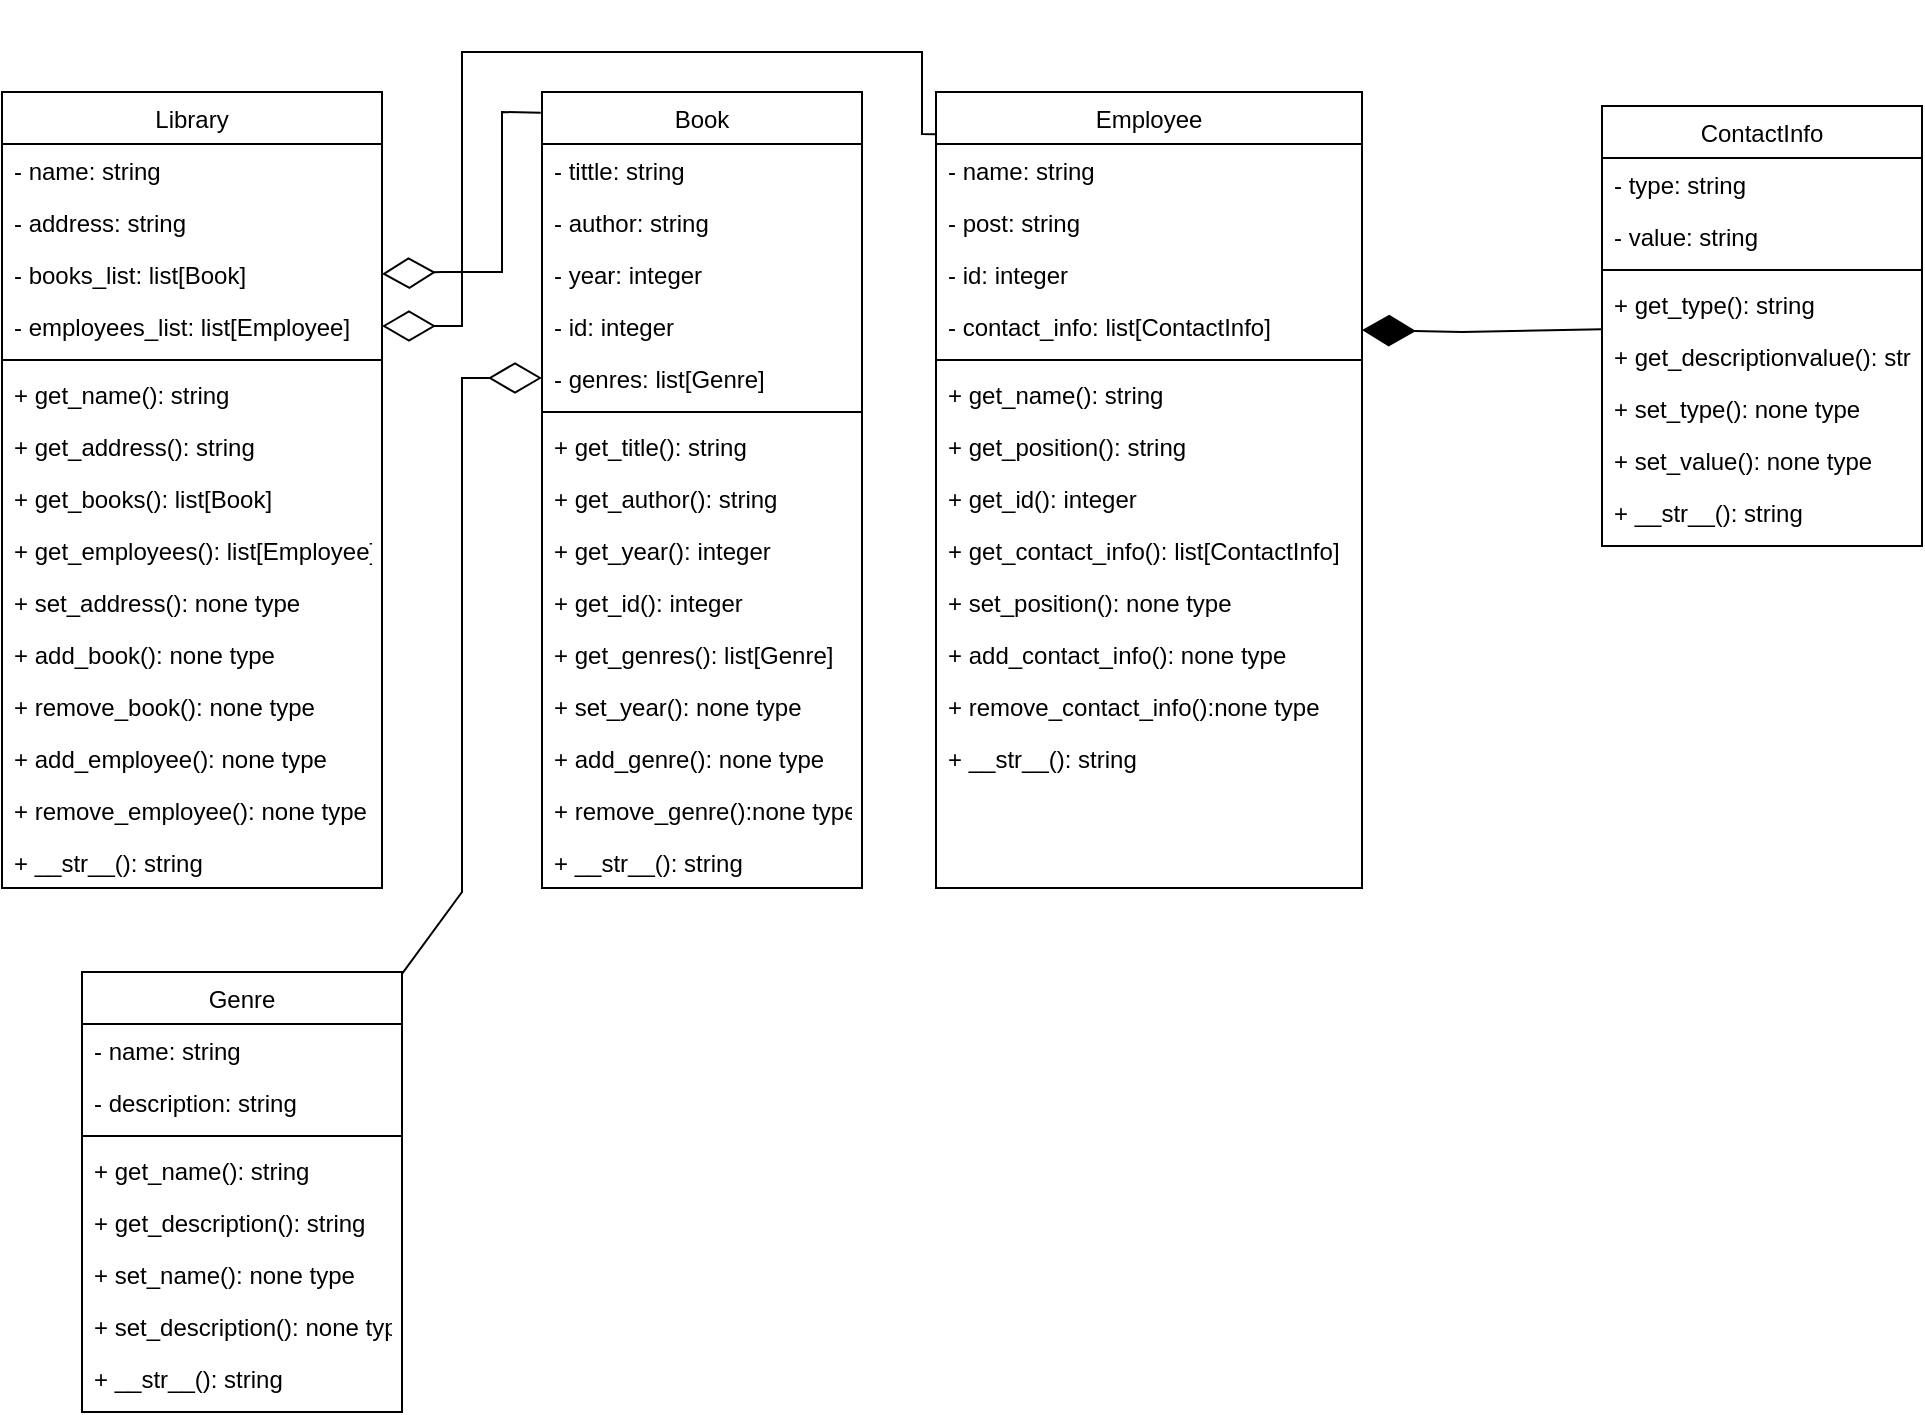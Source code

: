 <mxfile version="24.4.8" type="device">
  <diagram id="C5RBs43oDa-KdzZeNtuy" name="Page-1">
    <mxGraphModel dx="1301" dy="1758" grid="1" gridSize="10" guides="1" tooltips="1" connect="1" arrows="1" fold="1" page="1" pageScale="1" pageWidth="827" pageHeight="1169" math="0" shadow="0">
      <root>
        <mxCell id="WIyWlLk6GJQsqaUBKTNV-0" />
        <mxCell id="WIyWlLk6GJQsqaUBKTNV-1" parent="WIyWlLk6GJQsqaUBKTNV-0" />
        <mxCell id="zkfFHV4jXpPFQw0GAbJ--0" value="Library" style="swimlane;fontStyle=0;align=center;verticalAlign=top;childLayout=stackLayout;horizontal=1;startSize=26;horizontalStack=0;resizeParent=1;resizeLast=0;collapsible=1;marginBottom=0;rounded=0;shadow=0;strokeWidth=1;" parent="WIyWlLk6GJQsqaUBKTNV-1" vertex="1">
          <mxGeometry x="50" y="30" width="190" height="398" as="geometry">
            <mxRectangle x="230" y="140" width="160" height="26" as="alternateBounds" />
          </mxGeometry>
        </mxCell>
        <mxCell id="zkfFHV4jXpPFQw0GAbJ--1" value="- name: string" style="text;align=left;verticalAlign=top;spacingLeft=4;spacingRight=4;overflow=hidden;rotatable=0;points=[[0,0.5],[1,0.5]];portConstraint=eastwest;" parent="zkfFHV4jXpPFQw0GAbJ--0" vertex="1">
          <mxGeometry y="26" width="190" height="26" as="geometry" />
        </mxCell>
        <mxCell id="zkfFHV4jXpPFQw0GAbJ--2" value="- address: string" style="text;align=left;verticalAlign=top;spacingLeft=4;spacingRight=4;overflow=hidden;rotatable=0;points=[[0,0.5],[1,0.5]];portConstraint=eastwest;rounded=0;shadow=0;html=0;" parent="zkfFHV4jXpPFQw0GAbJ--0" vertex="1">
          <mxGeometry y="52" width="190" height="26" as="geometry" />
        </mxCell>
        <mxCell id="zkfFHV4jXpPFQw0GAbJ--3" value="- books_list: list[Book]" style="text;align=left;verticalAlign=top;spacingLeft=4;spacingRight=4;overflow=hidden;rotatable=0;points=[[0,0.5],[1,0.5]];portConstraint=eastwest;rounded=0;shadow=0;html=0;" parent="zkfFHV4jXpPFQw0GAbJ--0" vertex="1">
          <mxGeometry y="78" width="190" height="26" as="geometry" />
        </mxCell>
        <mxCell id="cHNi_X8-NclVPUXIhfWS-0" value="- employees_list: list[Employee]" style="text;align=left;verticalAlign=top;spacingLeft=4;spacingRight=4;overflow=hidden;rotatable=0;points=[[0,0.5],[1,0.5]];portConstraint=eastwest;rounded=0;shadow=0;html=0;" parent="zkfFHV4jXpPFQw0GAbJ--0" vertex="1">
          <mxGeometry y="104" width="190" height="26" as="geometry" />
        </mxCell>
        <mxCell id="zkfFHV4jXpPFQw0GAbJ--4" value="" style="line;html=1;strokeWidth=1;align=left;verticalAlign=middle;spacingTop=-1;spacingLeft=3;spacingRight=3;rotatable=0;labelPosition=right;points=[];portConstraint=eastwest;" parent="zkfFHV4jXpPFQw0GAbJ--0" vertex="1">
          <mxGeometry y="130" width="190" height="8" as="geometry" />
        </mxCell>
        <mxCell id="zkfFHV4jXpPFQw0GAbJ--5" value="+ get_name(): string" style="text;align=left;verticalAlign=top;spacingLeft=4;spacingRight=4;overflow=hidden;rotatable=0;points=[[0,0.5],[1,0.5]];portConstraint=eastwest;" parent="zkfFHV4jXpPFQw0GAbJ--0" vertex="1">
          <mxGeometry y="138" width="190" height="26" as="geometry" />
        </mxCell>
        <mxCell id="cHNi_X8-NclVPUXIhfWS-3" value="+ get_address(): string" style="text;align=left;verticalAlign=top;spacingLeft=4;spacingRight=4;overflow=hidden;rotatable=0;points=[[0,0.5],[1,0.5]];portConstraint=eastwest;" parent="zkfFHV4jXpPFQw0GAbJ--0" vertex="1">
          <mxGeometry y="164" width="190" height="26" as="geometry" />
        </mxCell>
        <mxCell id="cHNi_X8-NclVPUXIhfWS-4" value="+ get_books(): list[Book]" style="text;align=left;verticalAlign=top;spacingLeft=4;spacingRight=4;overflow=hidden;rotatable=0;points=[[0,0.5],[1,0.5]];portConstraint=eastwest;" parent="zkfFHV4jXpPFQw0GAbJ--0" vertex="1">
          <mxGeometry y="190" width="190" height="26" as="geometry" />
        </mxCell>
        <mxCell id="cHNi_X8-NclVPUXIhfWS-5" value="+ get_employees(): list[Employee]" style="text;align=left;verticalAlign=top;spacingLeft=4;spacingRight=4;overflow=hidden;rotatable=0;points=[[0,0.5],[1,0.5]];portConstraint=eastwest;" parent="zkfFHV4jXpPFQw0GAbJ--0" vertex="1">
          <mxGeometry y="216" width="190" height="26" as="geometry" />
        </mxCell>
        <mxCell id="cHNi_X8-NclVPUXIhfWS-6" value="+ set_address(): none type" style="text;align=left;verticalAlign=top;spacingLeft=4;spacingRight=4;overflow=hidden;rotatable=0;points=[[0,0.5],[1,0.5]];portConstraint=eastwest;" parent="zkfFHV4jXpPFQw0GAbJ--0" vertex="1">
          <mxGeometry y="242" width="190" height="26" as="geometry" />
        </mxCell>
        <mxCell id="cHNi_X8-NclVPUXIhfWS-7" value="+ add_book(): none type" style="text;align=left;verticalAlign=top;spacingLeft=4;spacingRight=4;overflow=hidden;rotatable=0;points=[[0,0.5],[1,0.5]];portConstraint=eastwest;" parent="zkfFHV4jXpPFQw0GAbJ--0" vertex="1">
          <mxGeometry y="268" width="190" height="26" as="geometry" />
        </mxCell>
        <mxCell id="cHNi_X8-NclVPUXIhfWS-8" value="+ remove_book(): none type" style="text;align=left;verticalAlign=top;spacingLeft=4;spacingRight=4;overflow=hidden;rotatable=0;points=[[0,0.5],[1,0.5]];portConstraint=eastwest;" parent="zkfFHV4jXpPFQw0GAbJ--0" vertex="1">
          <mxGeometry y="294" width="190" height="26" as="geometry" />
        </mxCell>
        <mxCell id="cHNi_X8-NclVPUXIhfWS-9" value="+ add_employee(): none type" style="text;align=left;verticalAlign=top;spacingLeft=4;spacingRight=4;overflow=hidden;rotatable=0;points=[[0,0.5],[1,0.5]];portConstraint=eastwest;" parent="zkfFHV4jXpPFQw0GAbJ--0" vertex="1">
          <mxGeometry y="320" width="190" height="26" as="geometry" />
        </mxCell>
        <mxCell id="cHNi_X8-NclVPUXIhfWS-10" value="+ remove_employee(): none type" style="text;align=left;verticalAlign=top;spacingLeft=4;spacingRight=4;overflow=hidden;rotatable=0;points=[[0,0.5],[1,0.5]];portConstraint=eastwest;" parent="zkfFHV4jXpPFQw0GAbJ--0" vertex="1">
          <mxGeometry y="346" width="190" height="26" as="geometry" />
        </mxCell>
        <mxCell id="cHNi_X8-NclVPUXIhfWS-11" value="+ __str__(): string" style="text;align=left;verticalAlign=top;spacingLeft=4;spacingRight=4;overflow=hidden;rotatable=0;points=[[0,0.5],[1,0.5]];portConstraint=eastwest;" parent="zkfFHV4jXpPFQw0GAbJ--0" vertex="1">
          <mxGeometry y="372" width="190" height="26" as="geometry" />
        </mxCell>
        <mxCell id="zkfFHV4jXpPFQw0GAbJ--17" value="Book&#xa;" style="swimlane;fontStyle=0;align=center;verticalAlign=top;childLayout=stackLayout;horizontal=1;startSize=26;horizontalStack=0;resizeParent=1;resizeLast=0;collapsible=1;marginBottom=0;rounded=0;shadow=0;strokeWidth=1;" parent="WIyWlLk6GJQsqaUBKTNV-1" vertex="1">
          <mxGeometry x="320" y="30" width="160" height="398" as="geometry">
            <mxRectangle x="550" y="140" width="160" height="26" as="alternateBounds" />
          </mxGeometry>
        </mxCell>
        <mxCell id="zkfFHV4jXpPFQw0GAbJ--18" value="- tittle: string" style="text;align=left;verticalAlign=top;spacingLeft=4;spacingRight=4;overflow=hidden;rotatable=0;points=[[0,0.5],[1,0.5]];portConstraint=eastwest;" parent="zkfFHV4jXpPFQw0GAbJ--17" vertex="1">
          <mxGeometry y="26" width="160" height="26" as="geometry" />
        </mxCell>
        <mxCell id="zkfFHV4jXpPFQw0GAbJ--19" value="- author: string " style="text;align=left;verticalAlign=top;spacingLeft=4;spacingRight=4;overflow=hidden;rotatable=0;points=[[0,0.5],[1,0.5]];portConstraint=eastwest;rounded=0;shadow=0;html=0;" parent="zkfFHV4jXpPFQw0GAbJ--17" vertex="1">
          <mxGeometry y="52" width="160" height="26" as="geometry" />
        </mxCell>
        <mxCell id="zkfFHV4jXpPFQw0GAbJ--20" value="- year: integer" style="text;align=left;verticalAlign=top;spacingLeft=4;spacingRight=4;overflow=hidden;rotatable=0;points=[[0,0.5],[1,0.5]];portConstraint=eastwest;rounded=0;shadow=0;html=0;" parent="zkfFHV4jXpPFQw0GAbJ--17" vertex="1">
          <mxGeometry y="78" width="160" height="26" as="geometry" />
        </mxCell>
        <mxCell id="zkfFHV4jXpPFQw0GAbJ--21" value="- id: integer" style="text;align=left;verticalAlign=top;spacingLeft=4;spacingRight=4;overflow=hidden;rotatable=0;points=[[0,0.5],[1,0.5]];portConstraint=eastwest;rounded=0;shadow=0;html=0;" parent="zkfFHV4jXpPFQw0GAbJ--17" vertex="1">
          <mxGeometry y="104" width="160" height="26" as="geometry" />
        </mxCell>
        <mxCell id="zkfFHV4jXpPFQw0GAbJ--22" value="- genres: list[Genre]" style="text;align=left;verticalAlign=top;spacingLeft=4;spacingRight=4;overflow=hidden;rotatable=0;points=[[0,0.5],[1,0.5]];portConstraint=eastwest;rounded=0;shadow=0;html=0;" parent="zkfFHV4jXpPFQw0GAbJ--17" vertex="1">
          <mxGeometry y="130" width="160" height="26" as="geometry" />
        </mxCell>
        <mxCell id="zkfFHV4jXpPFQw0GAbJ--23" value="" style="line;html=1;strokeWidth=1;align=left;verticalAlign=middle;spacingTop=-1;spacingLeft=3;spacingRight=3;rotatable=0;labelPosition=right;points=[];portConstraint=eastwest;" parent="zkfFHV4jXpPFQw0GAbJ--17" vertex="1">
          <mxGeometry y="156" width="160" height="8" as="geometry" />
        </mxCell>
        <mxCell id="zkfFHV4jXpPFQw0GAbJ--24" value="+ get_title(): string" style="text;align=left;verticalAlign=top;spacingLeft=4;spacingRight=4;overflow=hidden;rotatable=0;points=[[0,0.5],[1,0.5]];portConstraint=eastwest;" parent="zkfFHV4jXpPFQw0GAbJ--17" vertex="1">
          <mxGeometry y="164" width="160" height="26" as="geometry" />
        </mxCell>
        <mxCell id="cHNi_X8-NclVPUXIhfWS-13" value="+ get_author(): string" style="text;align=left;verticalAlign=top;spacingLeft=4;spacingRight=4;overflow=hidden;rotatable=0;points=[[0,0.5],[1,0.5]];portConstraint=eastwest;" parent="zkfFHV4jXpPFQw0GAbJ--17" vertex="1">
          <mxGeometry y="190" width="160" height="26" as="geometry" />
        </mxCell>
        <mxCell id="cHNi_X8-NclVPUXIhfWS-15" value="+ get_year(): integer" style="text;align=left;verticalAlign=top;spacingLeft=4;spacingRight=4;overflow=hidden;rotatable=0;points=[[0,0.5],[1,0.5]];portConstraint=eastwest;" parent="zkfFHV4jXpPFQw0GAbJ--17" vertex="1">
          <mxGeometry y="216" width="160" height="26" as="geometry" />
        </mxCell>
        <mxCell id="cHNi_X8-NclVPUXIhfWS-14" value="+ get_id(): integer" style="text;align=left;verticalAlign=top;spacingLeft=4;spacingRight=4;overflow=hidden;rotatable=0;points=[[0,0.5],[1,0.5]];portConstraint=eastwest;" parent="zkfFHV4jXpPFQw0GAbJ--17" vertex="1">
          <mxGeometry y="242" width="160" height="26" as="geometry" />
        </mxCell>
        <mxCell id="cHNi_X8-NclVPUXIhfWS-16" value="+ get_genres(): list[Genre]" style="text;align=left;verticalAlign=top;spacingLeft=4;spacingRight=4;overflow=hidden;rotatable=0;points=[[0,0.5],[1,0.5]];portConstraint=eastwest;" parent="zkfFHV4jXpPFQw0GAbJ--17" vertex="1">
          <mxGeometry y="268" width="160" height="26" as="geometry" />
        </mxCell>
        <mxCell id="cHNi_X8-NclVPUXIhfWS-17" value="+ set_year(): none type" style="text;align=left;verticalAlign=top;spacingLeft=4;spacingRight=4;overflow=hidden;rotatable=0;points=[[0,0.5],[1,0.5]];portConstraint=eastwest;" parent="zkfFHV4jXpPFQw0GAbJ--17" vertex="1">
          <mxGeometry y="294" width="160" height="26" as="geometry" />
        </mxCell>
        <mxCell id="cHNi_X8-NclVPUXIhfWS-18" value="+ add_genre(): none type" style="text;align=left;verticalAlign=top;spacingLeft=4;spacingRight=4;overflow=hidden;rotatable=0;points=[[0,0.5],[1,0.5]];portConstraint=eastwest;" parent="zkfFHV4jXpPFQw0GAbJ--17" vertex="1">
          <mxGeometry y="320" width="160" height="26" as="geometry" />
        </mxCell>
        <mxCell id="cHNi_X8-NclVPUXIhfWS-19" value="+ remove_genre():none type" style="text;align=left;verticalAlign=top;spacingLeft=4;spacingRight=4;overflow=hidden;rotatable=0;points=[[0,0.5],[1,0.5]];portConstraint=eastwest;" parent="zkfFHV4jXpPFQw0GAbJ--17" vertex="1">
          <mxGeometry y="346" width="160" height="26" as="geometry" />
        </mxCell>
        <mxCell id="cHNi_X8-NclVPUXIhfWS-20" value="+ __str__(): string" style="text;align=left;verticalAlign=top;spacingLeft=4;spacingRight=4;overflow=hidden;rotatable=0;points=[[0,0.5],[1,0.5]];portConstraint=eastwest;" parent="zkfFHV4jXpPFQw0GAbJ--17" vertex="1">
          <mxGeometry y="372" width="160" height="26" as="geometry" />
        </mxCell>
        <mxCell id="cHNi_X8-NclVPUXIhfWS-21" value="Employee" style="swimlane;fontStyle=0;align=center;verticalAlign=top;childLayout=stackLayout;horizontal=1;startSize=26;horizontalStack=0;resizeParent=1;resizeLast=0;collapsible=1;marginBottom=0;rounded=0;shadow=0;strokeWidth=1;" parent="WIyWlLk6GJQsqaUBKTNV-1" vertex="1">
          <mxGeometry x="517" y="30" width="213" height="398" as="geometry">
            <mxRectangle x="550" y="140" width="160" height="26" as="alternateBounds" />
          </mxGeometry>
        </mxCell>
        <mxCell id="cHNi_X8-NclVPUXIhfWS-22" value="- name: string" style="text;align=left;verticalAlign=top;spacingLeft=4;spacingRight=4;overflow=hidden;rotatable=0;points=[[0,0.5],[1,0.5]];portConstraint=eastwest;" parent="cHNi_X8-NclVPUXIhfWS-21" vertex="1">
          <mxGeometry y="26" width="213" height="26" as="geometry" />
        </mxCell>
        <mxCell id="cHNi_X8-NclVPUXIhfWS-23" value="- post: string " style="text;align=left;verticalAlign=top;spacingLeft=4;spacingRight=4;overflow=hidden;rotatable=0;points=[[0,0.5],[1,0.5]];portConstraint=eastwest;rounded=0;shadow=0;html=0;" parent="cHNi_X8-NclVPUXIhfWS-21" vertex="1">
          <mxGeometry y="52" width="213" height="26" as="geometry" />
        </mxCell>
        <mxCell id="cHNi_X8-NclVPUXIhfWS-25" value="- id: integer" style="text;align=left;verticalAlign=top;spacingLeft=4;spacingRight=4;overflow=hidden;rotatable=0;points=[[0,0.5],[1,0.5]];portConstraint=eastwest;rounded=0;shadow=0;html=0;" parent="cHNi_X8-NclVPUXIhfWS-21" vertex="1">
          <mxGeometry y="78" width="213" height="26" as="geometry" />
        </mxCell>
        <mxCell id="cHNi_X8-NclVPUXIhfWS-26" value="- contact_info: list[ContactInfo]" style="text;align=left;verticalAlign=top;spacingLeft=4;spacingRight=4;overflow=hidden;rotatable=0;points=[[0,0.5],[1,0.5]];portConstraint=eastwest;rounded=0;shadow=0;html=0;" parent="cHNi_X8-NclVPUXIhfWS-21" vertex="1">
          <mxGeometry y="104" width="213" height="26" as="geometry" />
        </mxCell>
        <mxCell id="cHNi_X8-NclVPUXIhfWS-27" value="" style="line;html=1;strokeWidth=1;align=left;verticalAlign=middle;spacingTop=-1;spacingLeft=3;spacingRight=3;rotatable=0;labelPosition=right;points=[];portConstraint=eastwest;" parent="cHNi_X8-NclVPUXIhfWS-21" vertex="1">
          <mxGeometry y="130" width="213" height="8" as="geometry" />
        </mxCell>
        <mxCell id="cHNi_X8-NclVPUXIhfWS-28" value="+ get_name(): string" style="text;align=left;verticalAlign=top;spacingLeft=4;spacingRight=4;overflow=hidden;rotatable=0;points=[[0,0.5],[1,0.5]];portConstraint=eastwest;" parent="cHNi_X8-NclVPUXIhfWS-21" vertex="1">
          <mxGeometry y="138" width="213" height="26" as="geometry" />
        </mxCell>
        <mxCell id="cHNi_X8-NclVPUXIhfWS-29" value="+ get_position(): string" style="text;align=left;verticalAlign=top;spacingLeft=4;spacingRight=4;overflow=hidden;rotatable=0;points=[[0,0.5],[1,0.5]];portConstraint=eastwest;" parent="cHNi_X8-NclVPUXIhfWS-21" vertex="1">
          <mxGeometry y="164" width="213" height="26" as="geometry" />
        </mxCell>
        <mxCell id="cHNi_X8-NclVPUXIhfWS-31" value="+ get_id(): integer" style="text;align=left;verticalAlign=top;spacingLeft=4;spacingRight=4;overflow=hidden;rotatable=0;points=[[0,0.5],[1,0.5]];portConstraint=eastwest;" parent="cHNi_X8-NclVPUXIhfWS-21" vertex="1">
          <mxGeometry y="190" width="213" height="26" as="geometry" />
        </mxCell>
        <mxCell id="cHNi_X8-NclVPUXIhfWS-32" value="+ get_contact_info(): list[ContactInfo]" style="text;align=left;verticalAlign=top;spacingLeft=4;spacingRight=4;overflow=hidden;rotatable=0;points=[[0,0.5],[1,0.5]];portConstraint=eastwest;" parent="cHNi_X8-NclVPUXIhfWS-21" vertex="1">
          <mxGeometry y="216" width="213" height="26" as="geometry" />
        </mxCell>
        <mxCell id="cHNi_X8-NclVPUXIhfWS-33" value="+ set_position(): none type" style="text;align=left;verticalAlign=top;spacingLeft=4;spacingRight=4;overflow=hidden;rotatable=0;points=[[0,0.5],[1,0.5]];portConstraint=eastwest;" parent="cHNi_X8-NclVPUXIhfWS-21" vertex="1">
          <mxGeometry y="242" width="213" height="26" as="geometry" />
        </mxCell>
        <mxCell id="cHNi_X8-NclVPUXIhfWS-34" value="+ add_contact_info(): none type" style="text;align=left;verticalAlign=top;spacingLeft=4;spacingRight=4;overflow=hidden;rotatable=0;points=[[0,0.5],[1,0.5]];portConstraint=eastwest;" parent="cHNi_X8-NclVPUXIhfWS-21" vertex="1">
          <mxGeometry y="268" width="213" height="26" as="geometry" />
        </mxCell>
        <mxCell id="cHNi_X8-NclVPUXIhfWS-35" value="+ remove_contact_info():none type" style="text;align=left;verticalAlign=top;spacingLeft=4;spacingRight=4;overflow=hidden;rotatable=0;points=[[0,0.5],[1,0.5]];portConstraint=eastwest;" parent="cHNi_X8-NclVPUXIhfWS-21" vertex="1">
          <mxGeometry y="294" width="213" height="26" as="geometry" />
        </mxCell>
        <mxCell id="cHNi_X8-NclVPUXIhfWS-36" value="+ __str__(): string" style="text;align=left;verticalAlign=top;spacingLeft=4;spacingRight=4;overflow=hidden;rotatable=0;points=[[0,0.5],[1,0.5]];portConstraint=eastwest;" parent="cHNi_X8-NclVPUXIhfWS-21" vertex="1">
          <mxGeometry y="320" width="213" height="26" as="geometry" />
        </mxCell>
        <mxCell id="IgfuU032-OXmJ44aVrWR-0" value="Genre" style="swimlane;fontStyle=0;align=center;verticalAlign=top;childLayout=stackLayout;horizontal=1;startSize=26;horizontalStack=0;resizeParent=1;resizeLast=0;collapsible=1;marginBottom=0;rounded=0;shadow=0;strokeWidth=1;" parent="WIyWlLk6GJQsqaUBKTNV-1" vertex="1">
          <mxGeometry x="90" y="470" width="160" height="220" as="geometry">
            <mxRectangle x="550" y="140" width="160" height="26" as="alternateBounds" />
          </mxGeometry>
        </mxCell>
        <mxCell id="IgfuU032-OXmJ44aVrWR-1" value="- name: string" style="text;align=left;verticalAlign=top;spacingLeft=4;spacingRight=4;overflow=hidden;rotatable=0;points=[[0,0.5],[1,0.5]];portConstraint=eastwest;" parent="IgfuU032-OXmJ44aVrWR-0" vertex="1">
          <mxGeometry y="26" width="160" height="26" as="geometry" />
        </mxCell>
        <mxCell id="IgfuU032-OXmJ44aVrWR-2" value="- description: string " style="text;align=left;verticalAlign=top;spacingLeft=4;spacingRight=4;overflow=hidden;rotatable=0;points=[[0,0.5],[1,0.5]];portConstraint=eastwest;rounded=0;shadow=0;html=0;" parent="IgfuU032-OXmJ44aVrWR-0" vertex="1">
          <mxGeometry y="52" width="160" height="26" as="geometry" />
        </mxCell>
        <mxCell id="IgfuU032-OXmJ44aVrWR-5" value="" style="line;html=1;strokeWidth=1;align=left;verticalAlign=middle;spacingTop=-1;spacingLeft=3;spacingRight=3;rotatable=0;labelPosition=right;points=[];portConstraint=eastwest;" parent="IgfuU032-OXmJ44aVrWR-0" vertex="1">
          <mxGeometry y="78" width="160" height="8" as="geometry" />
        </mxCell>
        <mxCell id="IgfuU032-OXmJ44aVrWR-6" value="+ get_name(): string" style="text;align=left;verticalAlign=top;spacingLeft=4;spacingRight=4;overflow=hidden;rotatable=0;points=[[0,0.5],[1,0.5]];portConstraint=eastwest;" parent="IgfuU032-OXmJ44aVrWR-0" vertex="1">
          <mxGeometry y="86" width="160" height="26" as="geometry" />
        </mxCell>
        <mxCell id="IgfuU032-OXmJ44aVrWR-7" value="+ get_description(): string" style="text;align=left;verticalAlign=top;spacingLeft=4;spacingRight=4;overflow=hidden;rotatable=0;points=[[0,0.5],[1,0.5]];portConstraint=eastwest;" parent="IgfuU032-OXmJ44aVrWR-0" vertex="1">
          <mxGeometry y="112" width="160" height="26" as="geometry" />
        </mxCell>
        <mxCell id="IgfuU032-OXmJ44aVrWR-10" value="+ set_name(): none type" style="text;align=left;verticalAlign=top;spacingLeft=4;spacingRight=4;overflow=hidden;rotatable=0;points=[[0,0.5],[1,0.5]];portConstraint=eastwest;" parent="IgfuU032-OXmJ44aVrWR-0" vertex="1">
          <mxGeometry y="138" width="160" height="26" as="geometry" />
        </mxCell>
        <mxCell id="IgfuU032-OXmJ44aVrWR-11" value="+ set_description(): none type" style="text;align=left;verticalAlign=top;spacingLeft=4;spacingRight=4;overflow=hidden;rotatable=0;points=[[0,0.5],[1,0.5]];portConstraint=eastwest;" parent="IgfuU032-OXmJ44aVrWR-0" vertex="1">
          <mxGeometry y="164" width="160" height="26" as="geometry" />
        </mxCell>
        <mxCell id="IgfuU032-OXmJ44aVrWR-13" value="+ __str__(): string" style="text;align=left;verticalAlign=top;spacingLeft=4;spacingRight=4;overflow=hidden;rotatable=0;points=[[0,0.5],[1,0.5]];portConstraint=eastwest;" parent="IgfuU032-OXmJ44aVrWR-0" vertex="1">
          <mxGeometry y="190" width="160" height="26" as="geometry" />
        </mxCell>
        <mxCell id="IgfuU032-OXmJ44aVrWR-14" value="ContactInfo" style="swimlane;fontStyle=0;align=center;verticalAlign=top;childLayout=stackLayout;horizontal=1;startSize=26;horizontalStack=0;resizeParent=1;resizeLast=0;collapsible=1;marginBottom=0;rounded=0;shadow=0;strokeWidth=1;" parent="WIyWlLk6GJQsqaUBKTNV-1" vertex="1">
          <mxGeometry x="850" y="37" width="160" height="220" as="geometry">
            <mxRectangle x="550" y="140" width="160" height="26" as="alternateBounds" />
          </mxGeometry>
        </mxCell>
        <mxCell id="IgfuU032-OXmJ44aVrWR-15" value="- type: string" style="text;align=left;verticalAlign=top;spacingLeft=4;spacingRight=4;overflow=hidden;rotatable=0;points=[[0,0.5],[1,0.5]];portConstraint=eastwest;" parent="IgfuU032-OXmJ44aVrWR-14" vertex="1">
          <mxGeometry y="26" width="160" height="26" as="geometry" />
        </mxCell>
        <mxCell id="IgfuU032-OXmJ44aVrWR-16" value="- value: string " style="text;align=left;verticalAlign=top;spacingLeft=4;spacingRight=4;overflow=hidden;rotatable=0;points=[[0,0.5],[1,0.5]];portConstraint=eastwest;rounded=0;shadow=0;html=0;" parent="IgfuU032-OXmJ44aVrWR-14" vertex="1">
          <mxGeometry y="52" width="160" height="26" as="geometry" />
        </mxCell>
        <mxCell id="IgfuU032-OXmJ44aVrWR-17" value="" style="line;html=1;strokeWidth=1;align=left;verticalAlign=middle;spacingTop=-1;spacingLeft=3;spacingRight=3;rotatable=0;labelPosition=right;points=[];portConstraint=eastwest;" parent="IgfuU032-OXmJ44aVrWR-14" vertex="1">
          <mxGeometry y="78" width="160" height="8" as="geometry" />
        </mxCell>
        <mxCell id="IgfuU032-OXmJ44aVrWR-18" value="+ get_type(): string" style="text;align=left;verticalAlign=top;spacingLeft=4;spacingRight=4;overflow=hidden;rotatable=0;points=[[0,0.5],[1,0.5]];portConstraint=eastwest;" parent="IgfuU032-OXmJ44aVrWR-14" vertex="1">
          <mxGeometry y="86" width="160" height="26" as="geometry" />
        </mxCell>
        <mxCell id="IgfuU032-OXmJ44aVrWR-19" value="+ get_descriptionvalue(): string" style="text;align=left;verticalAlign=top;spacingLeft=4;spacingRight=4;overflow=hidden;rotatable=0;points=[[0,0.5],[1,0.5]];portConstraint=eastwest;" parent="IgfuU032-OXmJ44aVrWR-14" vertex="1">
          <mxGeometry y="112" width="160" height="26" as="geometry" />
        </mxCell>
        <mxCell id="IgfuU032-OXmJ44aVrWR-20" value="+ set_type(): none type" style="text;align=left;verticalAlign=top;spacingLeft=4;spacingRight=4;overflow=hidden;rotatable=0;points=[[0,0.5],[1,0.5]];portConstraint=eastwest;" parent="IgfuU032-OXmJ44aVrWR-14" vertex="1">
          <mxGeometry y="138" width="160" height="26" as="geometry" />
        </mxCell>
        <mxCell id="IgfuU032-OXmJ44aVrWR-21" value="+ set_value(): none type" style="text;align=left;verticalAlign=top;spacingLeft=4;spacingRight=4;overflow=hidden;rotatable=0;points=[[0,0.5],[1,0.5]];portConstraint=eastwest;" parent="IgfuU032-OXmJ44aVrWR-14" vertex="1">
          <mxGeometry y="164" width="160" height="26" as="geometry" />
        </mxCell>
        <mxCell id="IgfuU032-OXmJ44aVrWR-22" value="+ __str__(): string" style="text;align=left;verticalAlign=top;spacingLeft=4;spacingRight=4;overflow=hidden;rotatable=0;points=[[0,0.5],[1,0.5]];portConstraint=eastwest;" parent="IgfuU032-OXmJ44aVrWR-14" vertex="1">
          <mxGeometry y="190" width="160" height="26" as="geometry" />
        </mxCell>
        <mxCell id="IgfuU032-OXmJ44aVrWR-23" value="" style="endArrow=diamondThin;endFill=0;endSize=24;html=1;rounded=0;entryX=1;entryY=0.5;entryDx=0;entryDy=0;exitX=0;exitY=0.053;exitDx=0;exitDy=0;exitPerimeter=0;" parent="WIyWlLk6GJQsqaUBKTNV-1" source="cHNi_X8-NclVPUXIhfWS-21" target="cHNi_X8-NclVPUXIhfWS-0" edge="1">
          <mxGeometry width="160" relative="1" as="geometry">
            <mxPoint x="510" y="40" as="sourcePoint" />
            <mxPoint x="240" y="150.68" as="targetPoint" />
            <Array as="points">
              <mxPoint x="510" y="51" />
              <mxPoint x="510" y="10" />
              <mxPoint x="280" y="10" />
              <mxPoint x="280" y="147" />
            </Array>
          </mxGeometry>
        </mxCell>
        <mxCell id="IgfuU032-OXmJ44aVrWR-26" value="" style="endArrow=diamondThin;endFill=0;endSize=24;html=1;rounded=0;entryX=1;entryY=0.5;entryDx=0;entryDy=0;exitX=-0.004;exitY=0.026;exitDx=0;exitDy=0;exitPerimeter=0;" parent="WIyWlLk6GJQsqaUBKTNV-1" source="zkfFHV4jXpPFQw0GAbJ--17" target="zkfFHV4jXpPFQw0GAbJ--3" edge="1">
          <mxGeometry width="160" relative="1" as="geometry">
            <mxPoint x="300" y="90" as="sourcePoint" />
            <mxPoint x="290" y="91.0" as="targetPoint" />
            <Array as="points">
              <mxPoint x="300" y="40" />
              <mxPoint x="300" y="80" />
              <mxPoint x="300" y="120" />
              <mxPoint x="270" y="120" />
            </Array>
          </mxGeometry>
        </mxCell>
        <mxCell id="IgfuU032-OXmJ44aVrWR-28" value="" style="endArrow=diamondThin;endFill=0;endSize=24;html=1;rounded=0;entryX=0;entryY=0.5;entryDx=0;entryDy=0;" parent="WIyWlLk6GJQsqaUBKTNV-1" source="IgfuU032-OXmJ44aVrWR-0" target="zkfFHV4jXpPFQw0GAbJ--22" edge="1">
          <mxGeometry width="160" relative="1" as="geometry">
            <mxPoint x="140" y="400" as="sourcePoint" />
            <mxPoint x="300" y="400" as="targetPoint" />
            <Array as="points">
              <mxPoint x="280" y="430" />
              <mxPoint x="280" y="173" />
            </Array>
          </mxGeometry>
        </mxCell>
        <mxCell id="IgfuU032-OXmJ44aVrWR-30" value="" style="endArrow=diamondThin;endFill=1;endSize=24;html=1;rounded=0;" parent="WIyWlLk6GJQsqaUBKTNV-1" source="IgfuU032-OXmJ44aVrWR-14" target="cHNi_X8-NclVPUXIhfWS-26" edge="1">
          <mxGeometry width="160" relative="1" as="geometry">
            <mxPoint x="720" y="480" as="sourcePoint" />
            <mxPoint x="880" y="480" as="targetPoint" />
            <Array as="points">
              <mxPoint x="780" y="150" />
            </Array>
          </mxGeometry>
        </mxCell>
      </root>
    </mxGraphModel>
  </diagram>
</mxfile>
